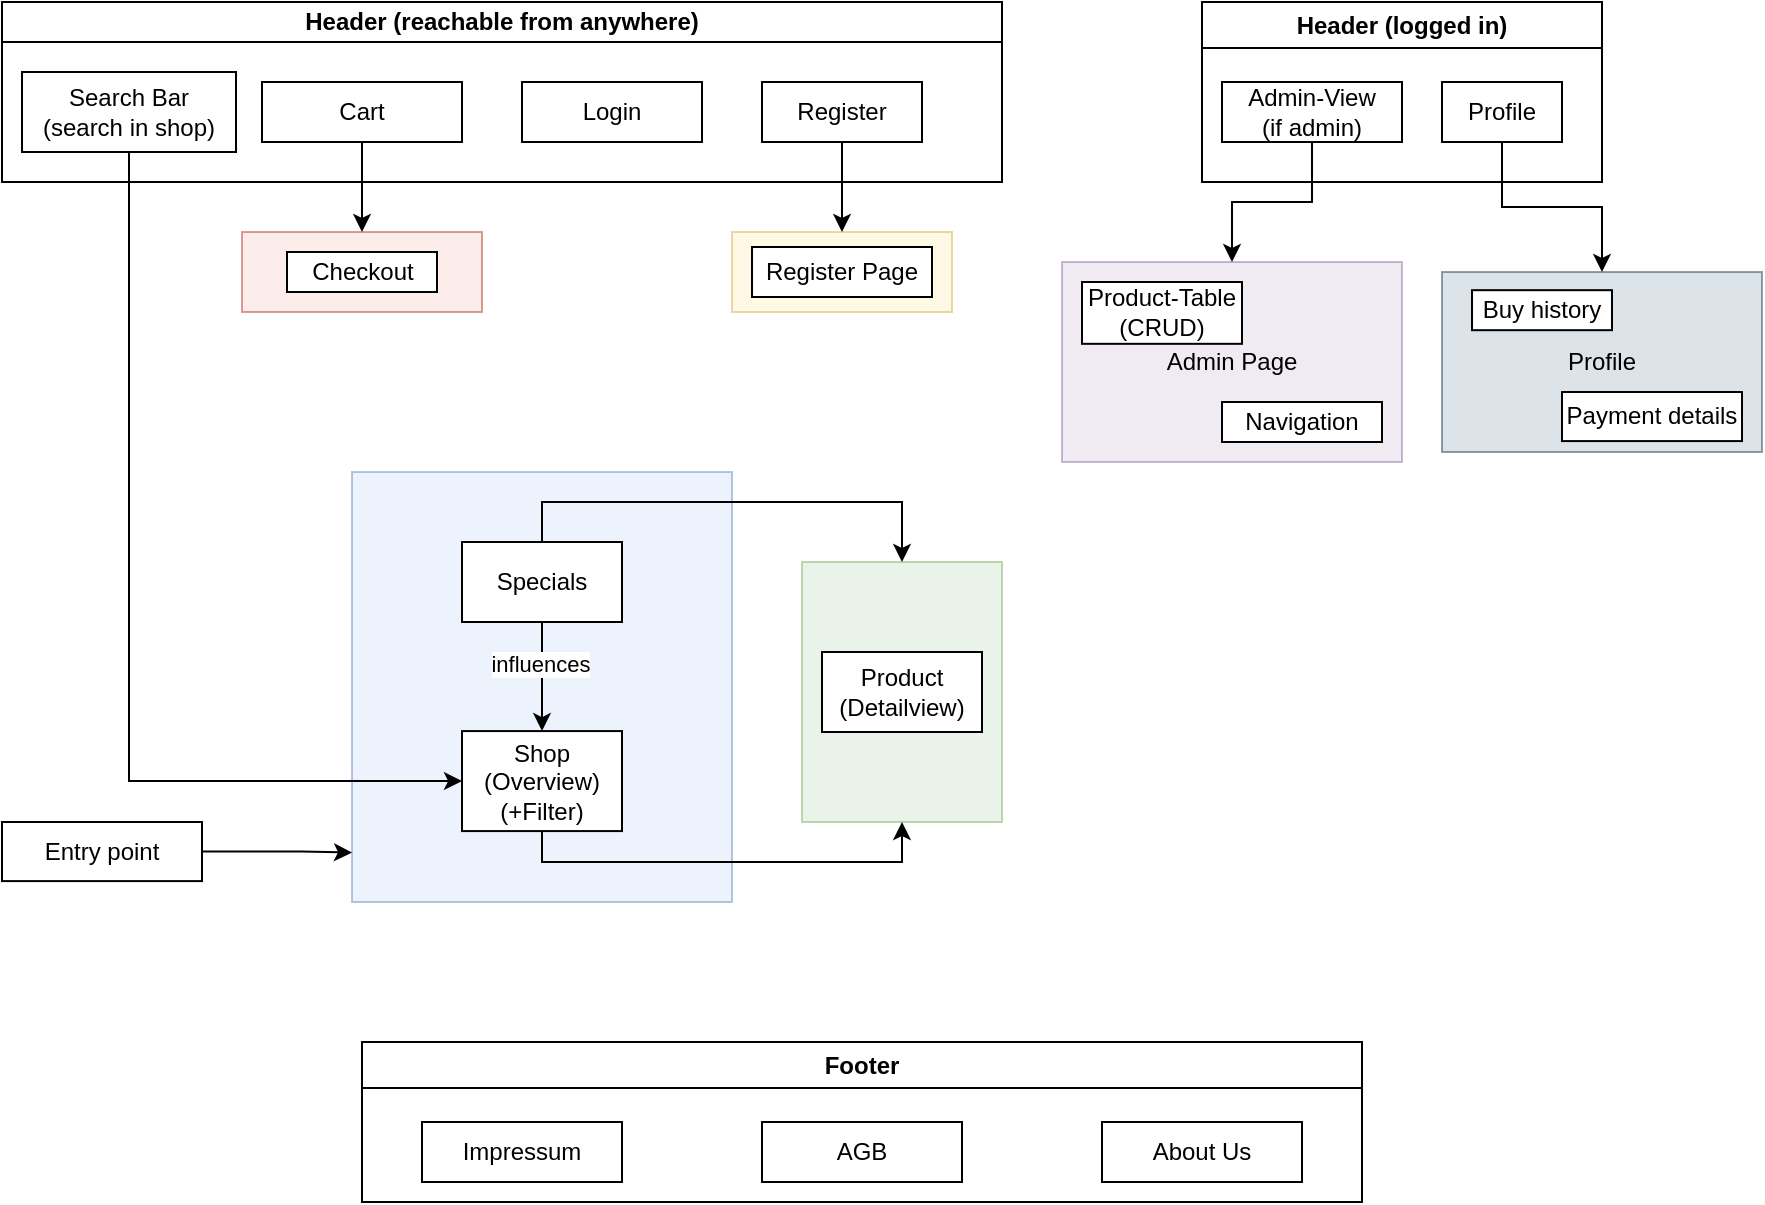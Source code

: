 <mxfile version="20.7.4" type="device"><diagram id="C5RBs43oDa-KdzZeNtuy" name="Page-1"><mxGraphModel dx="1744" dy="739" grid="1" gridSize="10" guides="1" tooltips="1" connect="1" arrows="1" fold="1" page="1" pageScale="1" pageWidth="827" pageHeight="1169" math="0" shadow="0"><root><mxCell id="WIyWlLk6GJQsqaUBKTNV-0"/><mxCell id="WIyWlLk6GJQsqaUBKTNV-1" parent="WIyWlLk6GJQsqaUBKTNV-0"/><mxCell id="cl-yRTZJkN63tw9ZYCTu-45" value="Profile" style="rounded=0;whiteSpace=wrap;html=1;opacity=50;fillColor=#bac8d3;strokeColor=#23445d;" parent="WIyWlLk6GJQsqaUBKTNV-1" vertex="1"><mxGeometry x="450" y="405" width="160" height="90" as="geometry"/></mxCell><mxCell id="I9d1fzEgHPRKOkK8Ob7o-21" value="" style="rounded=0;whiteSpace=wrap;html=1;opacity=50;fillColor=#fad9d5;strokeColor=#ae4132;" parent="WIyWlLk6GJQsqaUBKTNV-1" vertex="1"><mxGeometry x="-150" y="385" width="120" height="40" as="geometry"/></mxCell><mxCell id="cl-yRTZJkN63tw9ZYCTu-44" value="Admin Page" style="rounded=0;whiteSpace=wrap;html=1;opacity=50;fillColor=#e1d5e7;strokeColor=#9673a6;" parent="WIyWlLk6GJQsqaUBKTNV-1" vertex="1"><mxGeometry x="260" y="400" width="170" height="100" as="geometry"/></mxCell><mxCell id="cl-yRTZJkN63tw9ZYCTu-43" value="" style="rounded=0;whiteSpace=wrap;html=1;opacity=50;fillColor=#fff2cc;strokeColor=#d6b656;" parent="WIyWlLk6GJQsqaUBKTNV-1" vertex="1"><mxGeometry x="95" y="385" width="110" height="40" as="geometry"/></mxCell><mxCell id="cl-yRTZJkN63tw9ZYCTu-41" value="" style="rounded=0;whiteSpace=wrap;html=1;opacity=50;fillColor=#d5e8d4;strokeColor=#82b366;" parent="WIyWlLk6GJQsqaUBKTNV-1" vertex="1"><mxGeometry x="130" y="550" width="100" height="130" as="geometry"/></mxCell><mxCell id="cl-yRTZJkN63tw9ZYCTu-40" value="" style="rounded=0;whiteSpace=wrap;html=1;opacity=50;fillColor=#dae8fc;strokeColor=#6c8ebf;" parent="WIyWlLk6GJQsqaUBKTNV-1" vertex="1"><mxGeometry x="-95" y="505" width="190" height="215" as="geometry"/></mxCell><mxCell id="cl-yRTZJkN63tw9ZYCTu-4" value="Register Page" style="rounded=0;whiteSpace=wrap;html=1;" parent="WIyWlLk6GJQsqaUBKTNV-1" vertex="1"><mxGeometry x="105" y="392.5" width="90" height="25" as="geometry"/></mxCell><mxCell id="I9d1fzEgHPRKOkK8Ob7o-28" style="edgeStyle=orthogonalEdgeStyle;rounded=0;orthogonalLoop=1;jettySize=auto;html=1;entryX=0.5;entryY=0;entryDx=0;entryDy=0;" parent="WIyWlLk6GJQsqaUBKTNV-1" source="cl-yRTZJkN63tw9ZYCTu-12" target="cl-yRTZJkN63tw9ZYCTu-13" edge="1"><mxGeometry relative="1" as="geometry"/></mxCell><mxCell id="I9d1fzEgHPRKOkK8Ob7o-29" value="influences" style="edgeLabel;html=1;align=center;verticalAlign=middle;resizable=0;points=[];" parent="I9d1fzEgHPRKOkK8Ob7o-28" vertex="1" connectable="0"><mxGeometry x="-0.238" y="-1" relative="1" as="geometry"><mxPoint as="offset"/></mxGeometry></mxCell><mxCell id="pedbJB4eXh5ry6mzZf5x-0" style="edgeStyle=orthogonalEdgeStyle;rounded=0;orthogonalLoop=1;jettySize=auto;html=1;exitX=0.5;exitY=0;exitDx=0;exitDy=0;entryX=0.5;entryY=0;entryDx=0;entryDy=0;" parent="WIyWlLk6GJQsqaUBKTNV-1" source="cl-yRTZJkN63tw9ZYCTu-12" target="cl-yRTZJkN63tw9ZYCTu-41" edge="1"><mxGeometry relative="1" as="geometry"><mxPoint x="160" y="480" as="targetPoint"/><Array as="points"><mxPoint y="520"/><mxPoint x="180" y="520"/></Array></mxGeometry></mxCell><mxCell id="cl-yRTZJkN63tw9ZYCTu-12" value="Specials" style="rounded=0;whiteSpace=wrap;html=1;" parent="WIyWlLk6GJQsqaUBKTNV-1" vertex="1"><mxGeometry x="-40" y="540" width="80" height="40" as="geometry"/></mxCell><mxCell id="cl-yRTZJkN63tw9ZYCTu-25" style="edgeStyle=orthogonalEdgeStyle;rounded=0;orthogonalLoop=1;jettySize=auto;html=1;entryX=0.5;entryY=1;entryDx=0;entryDy=0;exitX=0.5;exitY=1;exitDx=0;exitDy=0;" parent="WIyWlLk6GJQsqaUBKTNV-1" source="cl-yRTZJkN63tw9ZYCTu-13" target="cl-yRTZJkN63tw9ZYCTu-41" edge="1"><mxGeometry relative="1" as="geometry"><mxPoint x="160" y="600" as="targetPoint"/><Array as="points"><mxPoint y="700"/><mxPoint x="180" y="700"/></Array></mxGeometry></mxCell><mxCell id="cl-yRTZJkN63tw9ZYCTu-13" value="Shop (Overview)&lt;br&gt;(+Filter)" style="rounded=0;whiteSpace=wrap;html=1;" parent="WIyWlLk6GJQsqaUBKTNV-1" vertex="1"><mxGeometry x="-40" y="634.54" width="80" height="50" as="geometry"/></mxCell><mxCell id="cl-yRTZJkN63tw9ZYCTu-17" value="Product-Table&lt;br&gt;(CRUD)" style="rounded=0;whiteSpace=wrap;html=1;" parent="WIyWlLk6GJQsqaUBKTNV-1" vertex="1"><mxGeometry x="270" y="410" width="80" height="30.91" as="geometry"/></mxCell><mxCell id="cl-yRTZJkN63tw9ZYCTu-21" value="Product (Detailview)" style="rounded=0;whiteSpace=wrap;html=1;" parent="WIyWlLk6GJQsqaUBKTNV-1" vertex="1"><mxGeometry x="140" y="595" width="80" height="40" as="geometry"/></mxCell><mxCell id="I9d1fzEgHPRKOkK8Ob7o-5" style="edgeStyle=orthogonalEdgeStyle;rounded=0;orthogonalLoop=1;jettySize=auto;html=1;entryX=0;entryY=0.5;entryDx=0;entryDy=0;exitX=0.5;exitY=1;exitDx=0;exitDy=0;" parent="WIyWlLk6GJQsqaUBKTNV-1" source="cl-yRTZJkN63tw9ZYCTu-36" target="cl-yRTZJkN63tw9ZYCTu-13" edge="1"><mxGeometry relative="1" as="geometry"/></mxCell><mxCell id="I9d1fzEgHPRKOkK8Ob7o-10" value="Buy history" style="rounded=0;whiteSpace=wrap;html=1;" parent="WIyWlLk6GJQsqaUBKTNV-1" vertex="1"><mxGeometry x="465" y="414.09" width="70" height="20" as="geometry"/></mxCell><mxCell id="I9d1fzEgHPRKOkK8Ob7o-11" value="Payment details" style="rounded=0;whiteSpace=wrap;html=1;" parent="WIyWlLk6GJQsqaUBKTNV-1" vertex="1"><mxGeometry x="510" y="465" width="90" height="24.54" as="geometry"/></mxCell><mxCell id="I9d1fzEgHPRKOkK8Ob7o-20" value="Checkout" style="rounded=0;whiteSpace=wrap;html=1;" parent="WIyWlLk6GJQsqaUBKTNV-1" vertex="1"><mxGeometry x="-127.5" y="395" width="75" height="20" as="geometry"/></mxCell><mxCell id="pedbJB4eXh5ry6mzZf5x-6" value="Header (reachable from anywhere)" style="swimlane;whiteSpace=wrap;html=1;startSize=20;" parent="WIyWlLk6GJQsqaUBKTNV-1" vertex="1"><mxGeometry x="-270" y="270" width="500" height="90" as="geometry"/></mxCell><mxCell id="cl-yRTZJkN63tw9ZYCTu-28" value="Cart" style="rounded=0;whiteSpace=wrap;html=1;" parent="pedbJB4eXh5ry6mzZf5x-6" vertex="1"><mxGeometry x="130" y="40" width="100" height="30" as="geometry"/></mxCell><mxCell id="cl-yRTZJkN63tw9ZYCTu-9" value="Login" style="rounded=0;whiteSpace=wrap;html=1;" parent="pedbJB4eXh5ry6mzZf5x-6" vertex="1"><mxGeometry x="260" y="40" width="90" height="30" as="geometry"/></mxCell><mxCell id="cl-yRTZJkN63tw9ZYCTu-36" value="Search Bar&lt;br&gt;(search in shop)" style="rounded=0;whiteSpace=wrap;html=1;" parent="pedbJB4eXh5ry6mzZf5x-6" vertex="1"><mxGeometry x="10" y="35" width="107" height="40" as="geometry"/></mxCell><mxCell id="vEJ5jAMTfLrNC6FBR9Hr-6" value="Register" style="rounded=0;whiteSpace=wrap;html=1;" vertex="1" parent="pedbJB4eXh5ry6mzZf5x-6"><mxGeometry x="380" y="40" width="80" height="30" as="geometry"/></mxCell><mxCell id="pedbJB4eXh5ry6mzZf5x-8" value="Footer" style="swimlane;whiteSpace=wrap;html=1;" parent="WIyWlLk6GJQsqaUBKTNV-1" vertex="1"><mxGeometry x="-90" y="790" width="500" height="80" as="geometry"><mxRectangle x="-90" y="790" width="80" height="30" as="alternateBounds"/></mxGeometry></mxCell><mxCell id="pedbJB4eXh5ry6mzZf5x-9" value="Impressum" style="rounded=0;whiteSpace=wrap;html=1;" parent="pedbJB4eXh5ry6mzZf5x-8" vertex="1"><mxGeometry x="30" y="40" width="100" height="30" as="geometry"/></mxCell><mxCell id="pedbJB4eXh5ry6mzZf5x-10" value="AGB" style="rounded=0;whiteSpace=wrap;html=1;" parent="pedbJB4eXh5ry6mzZf5x-8" vertex="1"><mxGeometry x="200" y="40" width="100" height="30" as="geometry"/></mxCell><mxCell id="pedbJB4eXh5ry6mzZf5x-11" value="About Us" style="rounded=0;whiteSpace=wrap;html=1;" parent="pedbJB4eXh5ry6mzZf5x-8" vertex="1"><mxGeometry x="370" y="40" width="100" height="30" as="geometry"/></mxCell><mxCell id="pedbJB4eXh5ry6mzZf5x-15" style="edgeStyle=orthogonalEdgeStyle;rounded=0;orthogonalLoop=1;jettySize=auto;html=1;entryX=0;entryY=0.885;entryDx=0;entryDy=0;entryPerimeter=0;exitX=1;exitY=0.5;exitDx=0;exitDy=0;" parent="WIyWlLk6GJQsqaUBKTNV-1" source="pedbJB4eXh5ry6mzZf5x-14" target="cl-yRTZJkN63tw9ZYCTu-40" edge="1"><mxGeometry relative="1" as="geometry"><Array as="points"><mxPoint x="-120" y="695"/></Array></mxGeometry></mxCell><mxCell id="pedbJB4eXh5ry6mzZf5x-14" value="Entry point" style="rounded=0;whiteSpace=wrap;html=1;" parent="WIyWlLk6GJQsqaUBKTNV-1" vertex="1"><mxGeometry x="-270" y="680" width="100" height="29.55" as="geometry"/></mxCell><mxCell id="vEJ5jAMTfLrNC6FBR9Hr-1" style="edgeStyle=orthogonalEdgeStyle;rounded=0;orthogonalLoop=1;jettySize=auto;html=1;exitX=0.5;exitY=1;exitDx=0;exitDy=0;entryX=0.5;entryY=0;entryDx=0;entryDy=0;" edge="1" parent="WIyWlLk6GJQsqaUBKTNV-1" source="vEJ5jAMTfLrNC6FBR9Hr-5" target="cl-yRTZJkN63tw9ZYCTu-45"><mxGeometry relative="1" as="geometry"/></mxCell><mxCell id="vEJ5jAMTfLrNC6FBR9Hr-0" value="Header (logged in)" style="swimlane;whiteSpace=wrap;html=1;" vertex="1" parent="WIyWlLk6GJQsqaUBKTNV-1"><mxGeometry x="330" y="270" width="200" height="90" as="geometry"/></mxCell><mxCell id="vEJ5jAMTfLrNC6FBR9Hr-3" value="Admin-View&lt;br&gt;(if admin)" style="rounded=0;whiteSpace=wrap;html=1;" vertex="1" parent="vEJ5jAMTfLrNC6FBR9Hr-0"><mxGeometry x="10" y="40" width="90" height="30" as="geometry"/></mxCell><mxCell id="vEJ5jAMTfLrNC6FBR9Hr-5" value="Profile" style="rounded=0;whiteSpace=wrap;html=1;" vertex="1" parent="vEJ5jAMTfLrNC6FBR9Hr-0"><mxGeometry x="120" y="40" width="60" height="30" as="geometry"/></mxCell><mxCell id="vEJ5jAMTfLrNC6FBR9Hr-2" value="Navigation" style="rounded=0;whiteSpace=wrap;html=1;" vertex="1" parent="WIyWlLk6GJQsqaUBKTNV-1"><mxGeometry x="340" y="470" width="80" height="20" as="geometry"/></mxCell><mxCell id="vEJ5jAMTfLrNC6FBR9Hr-4" style="edgeStyle=orthogonalEdgeStyle;rounded=0;orthogonalLoop=1;jettySize=auto;html=1;entryX=0.5;entryY=0;entryDx=0;entryDy=0;" edge="1" parent="WIyWlLk6GJQsqaUBKTNV-1" source="vEJ5jAMTfLrNC6FBR9Hr-3" target="cl-yRTZJkN63tw9ZYCTu-44"><mxGeometry relative="1" as="geometry"/></mxCell><mxCell id="vEJ5jAMTfLrNC6FBR9Hr-7" style="edgeStyle=orthogonalEdgeStyle;rounded=0;orthogonalLoop=1;jettySize=auto;html=1;exitX=0.5;exitY=1;exitDx=0;exitDy=0;entryX=0.5;entryY=0;entryDx=0;entryDy=0;" edge="1" parent="WIyWlLk6GJQsqaUBKTNV-1" source="cl-yRTZJkN63tw9ZYCTu-28" target="I9d1fzEgHPRKOkK8Ob7o-21"><mxGeometry relative="1" as="geometry"/></mxCell><mxCell id="vEJ5jAMTfLrNC6FBR9Hr-9" style="edgeStyle=orthogonalEdgeStyle;rounded=0;orthogonalLoop=1;jettySize=auto;html=1;exitX=0.5;exitY=1;exitDx=0;exitDy=0;entryX=0.5;entryY=0;entryDx=0;entryDy=0;" edge="1" parent="WIyWlLk6GJQsqaUBKTNV-1" source="vEJ5jAMTfLrNC6FBR9Hr-6" target="cl-yRTZJkN63tw9ZYCTu-43"><mxGeometry relative="1" as="geometry"/></mxCell></root></mxGraphModel></diagram></mxfile>
